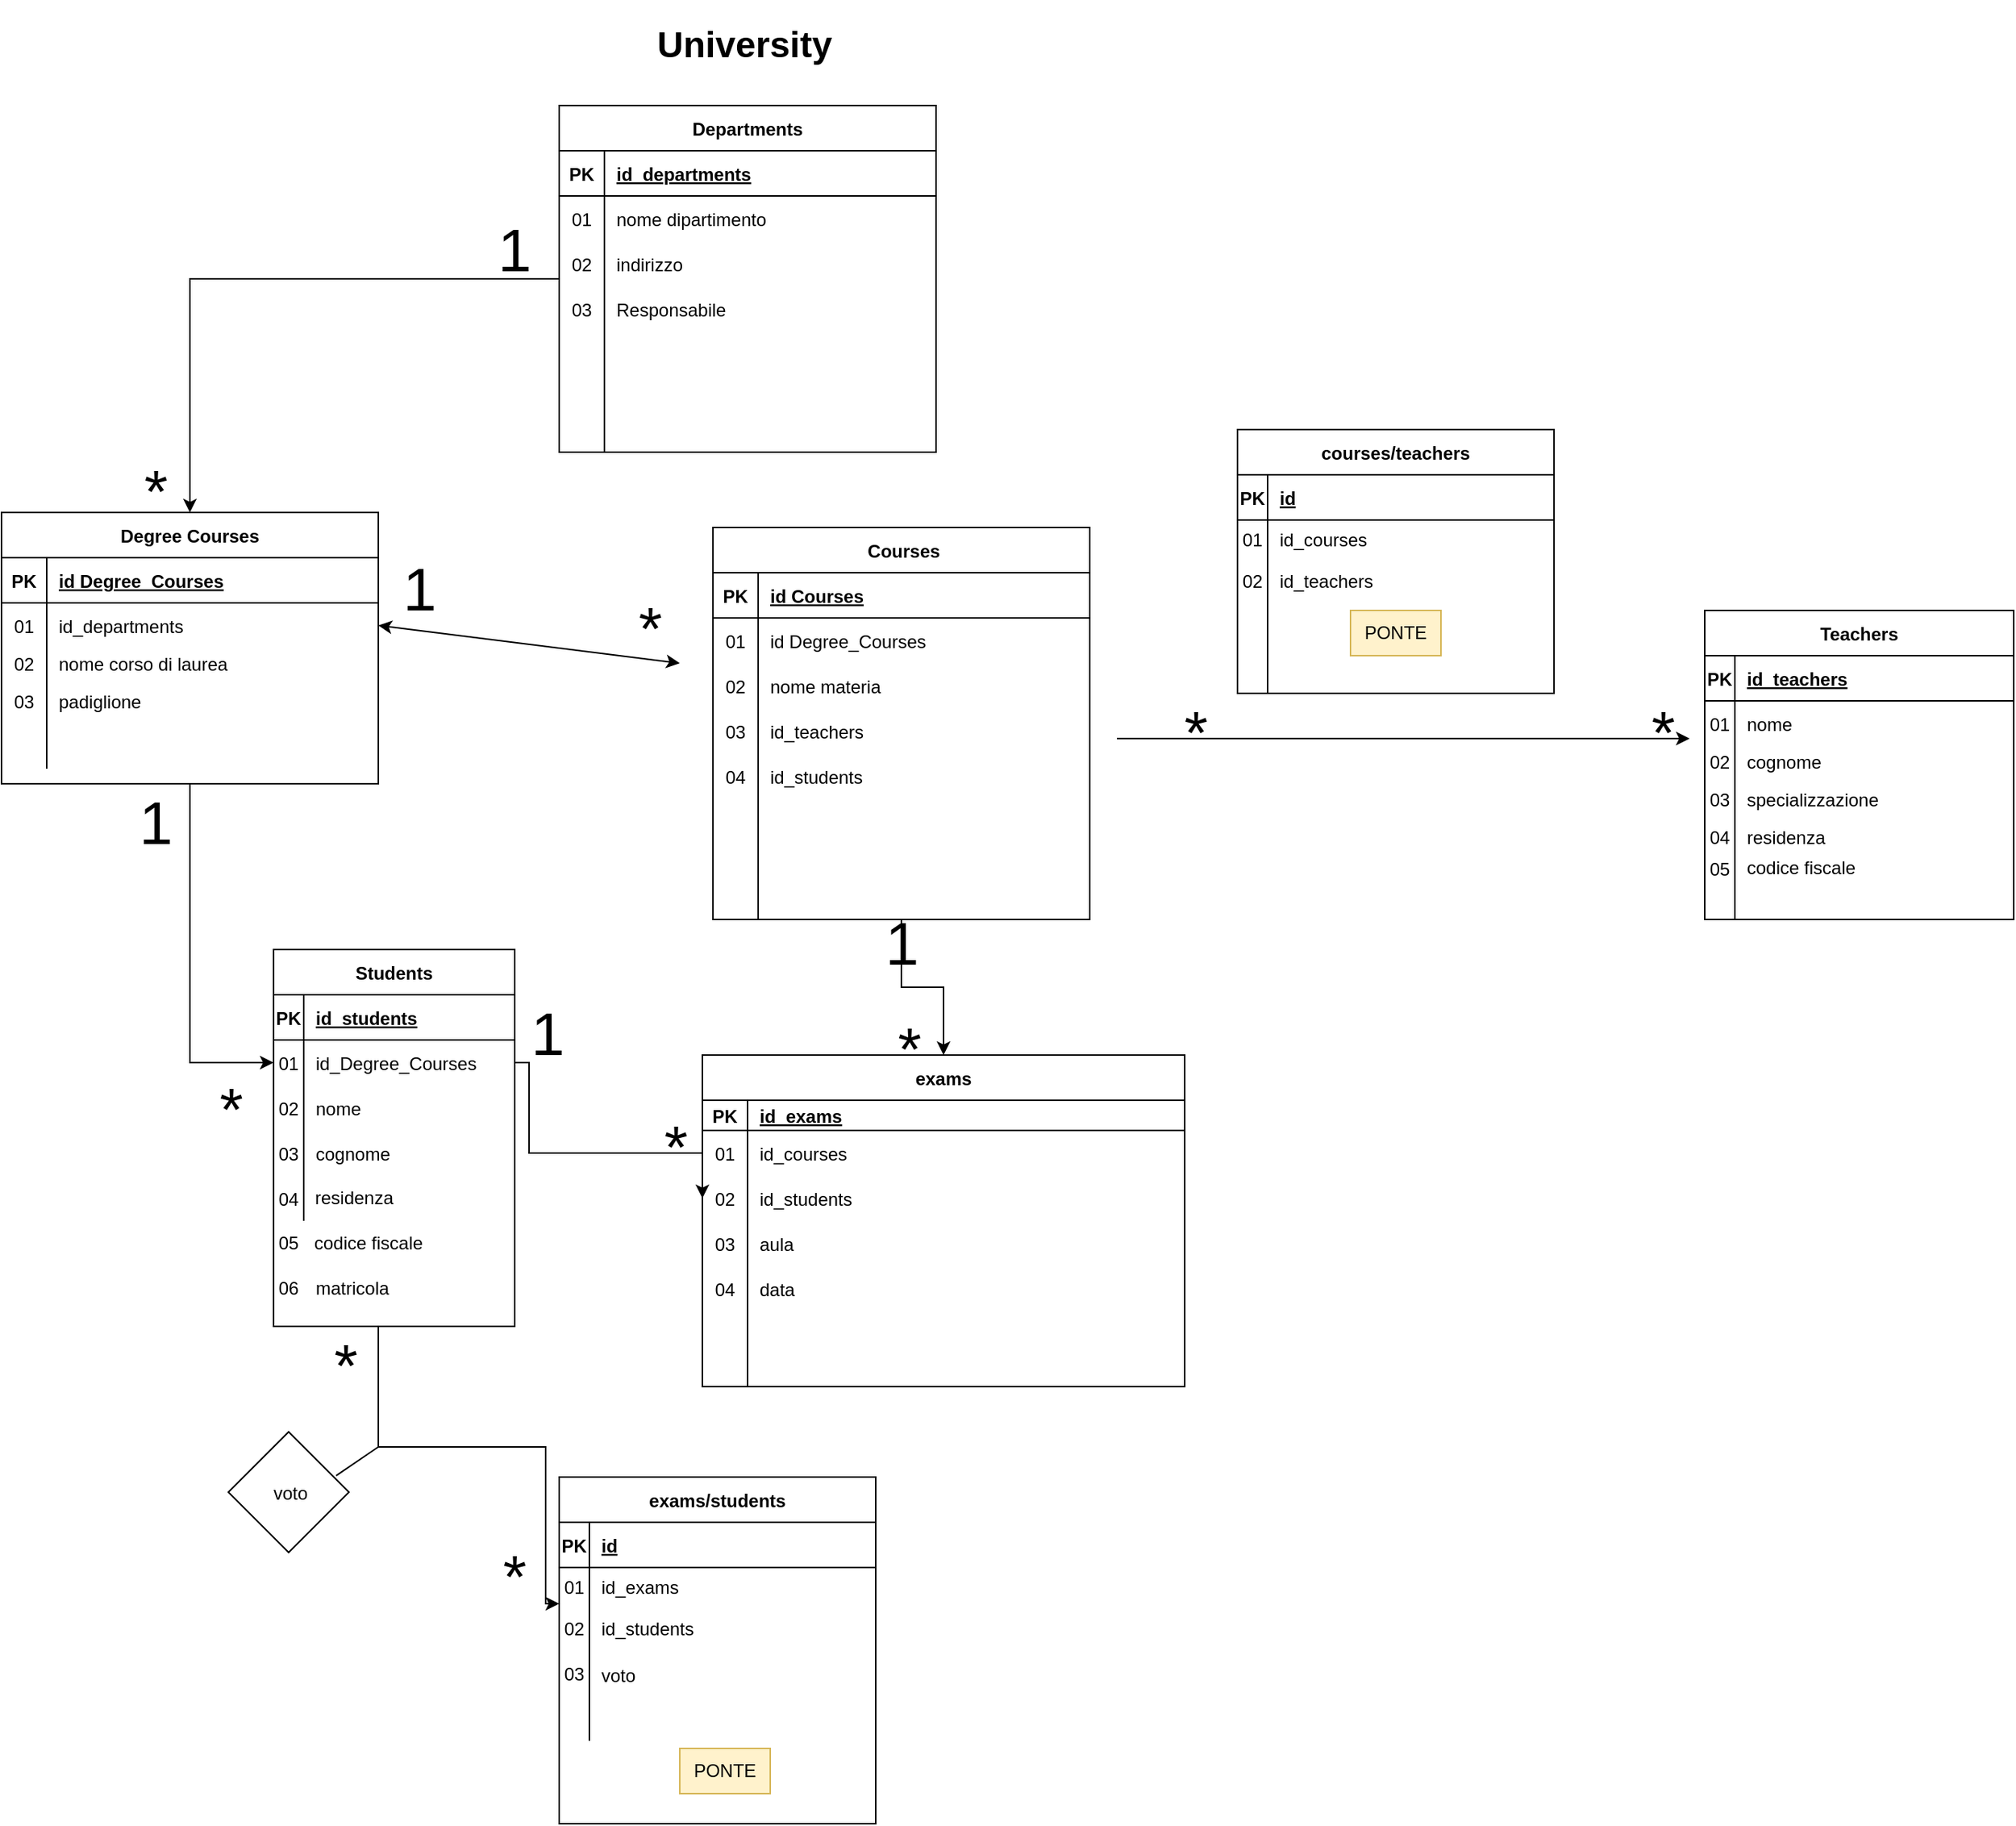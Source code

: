 <mxfile version="16.6.2" type="device"><diagram id="R2lEEEUBdFMjLlhIrx00" name="Page-1"><mxGraphModel dx="2370" dy="3470" grid="1" gridSize="10" guides="1" tooltips="1" connect="1" arrows="1" fold="1" page="1" pageScale="1" pageWidth="850" pageHeight="1100" math="0" shadow="0" extFonts="Permanent Marker^https://fonts.googleapis.com/css?family=Permanent+Marker"><root><mxCell id="0"/><mxCell id="1" parent="0"/><mxCell id="VsVxIVB4daG-QkFGDYF5-316" style="edgeStyle=orthogonalEdgeStyle;rounded=0;orthogonalLoop=1;jettySize=auto;html=1;entryX=0;entryY=0.5;entryDx=0;entryDy=0;" parent="1" source="C-vyLk0tnHw3VtMMgP7b-2" target="VsVxIVB4daG-QkFGDYF5-243" edge="1"><mxGeometry relative="1" as="geometry"/></mxCell><mxCell id="C-vyLk0tnHw3VtMMgP7b-2" value="Degree Courses" style="shape=table;startSize=30;container=1;collapsible=1;childLayout=tableLayout;fixedRows=1;rowLines=0;fontStyle=1;align=center;resizeLast=1;" parent="1" vertex="1"><mxGeometry x="170" y="-1030" width="250" height="180" as="geometry"/></mxCell><mxCell id="C-vyLk0tnHw3VtMMgP7b-3" value="" style="shape=partialRectangle;collapsible=0;dropTarget=0;pointerEvents=0;fillColor=none;points=[[0,0.5],[1,0.5]];portConstraint=eastwest;top=0;left=0;right=0;bottom=1;" parent="C-vyLk0tnHw3VtMMgP7b-2" vertex="1"><mxGeometry y="30" width="250" height="30" as="geometry"/></mxCell><mxCell id="C-vyLk0tnHw3VtMMgP7b-4" value="PK" style="shape=partialRectangle;overflow=hidden;connectable=0;fillColor=none;top=0;left=0;bottom=0;right=0;fontStyle=1;" parent="C-vyLk0tnHw3VtMMgP7b-3" vertex="1"><mxGeometry width="30" height="30" as="geometry"><mxRectangle width="30" height="30" as="alternateBounds"/></mxGeometry></mxCell><mxCell id="C-vyLk0tnHw3VtMMgP7b-5" value="id Degree_Courses" style="shape=partialRectangle;overflow=hidden;connectable=0;fillColor=none;top=0;left=0;bottom=0;right=0;align=left;spacingLeft=6;fontStyle=5;" parent="C-vyLk0tnHw3VtMMgP7b-3" vertex="1"><mxGeometry x="30" width="220" height="30" as="geometry"><mxRectangle width="220" height="30" as="alternateBounds"/></mxGeometry></mxCell><mxCell id="C-vyLk0tnHw3VtMMgP7b-6" value="" style="shape=partialRectangle;collapsible=0;dropTarget=0;pointerEvents=0;fillColor=none;points=[[0,0.5],[1,0.5]];portConstraint=eastwest;top=0;left=0;right=0;bottom=0;" parent="C-vyLk0tnHw3VtMMgP7b-2" vertex="1"><mxGeometry y="60" width="250" height="30" as="geometry"/></mxCell><mxCell id="C-vyLk0tnHw3VtMMgP7b-7" value="01" style="shape=partialRectangle;overflow=hidden;connectable=0;fillColor=none;top=0;left=0;bottom=0;right=0;" parent="C-vyLk0tnHw3VtMMgP7b-6" vertex="1"><mxGeometry width="30" height="30" as="geometry"><mxRectangle width="30" height="30" as="alternateBounds"/></mxGeometry></mxCell><mxCell id="C-vyLk0tnHw3VtMMgP7b-8" value="id_departments" style="shape=partialRectangle;overflow=hidden;connectable=0;fillColor=none;top=0;left=0;bottom=0;right=0;align=left;spacingLeft=6;" parent="C-vyLk0tnHw3VtMMgP7b-6" vertex="1"><mxGeometry x="30" width="220" height="30" as="geometry"><mxRectangle width="220" height="30" as="alternateBounds"/></mxGeometry></mxCell><mxCell id="VsVxIVB4daG-QkFGDYF5-16" value="" style="shape=partialRectangle;collapsible=0;dropTarget=0;pointerEvents=0;fillColor=none;points=[[0,0.5],[1,0.5]];portConstraint=eastwest;top=0;left=0;right=0;bottom=0;" parent="C-vyLk0tnHw3VtMMgP7b-2" vertex="1"><mxGeometry y="90" width="250" height="20" as="geometry"/></mxCell><mxCell id="VsVxIVB4daG-QkFGDYF5-17" value="02" style="shape=partialRectangle;overflow=hidden;connectable=0;fillColor=none;top=0;left=0;bottom=0;right=0;" parent="VsVxIVB4daG-QkFGDYF5-16" vertex="1"><mxGeometry width="30" height="20" as="geometry"><mxRectangle width="30" height="20" as="alternateBounds"/></mxGeometry></mxCell><mxCell id="VsVxIVB4daG-QkFGDYF5-18" value="nome corso di laurea" style="shape=partialRectangle;overflow=hidden;connectable=0;fillColor=none;top=0;left=0;bottom=0;right=0;align=left;spacingLeft=6;" parent="VsVxIVB4daG-QkFGDYF5-16" vertex="1"><mxGeometry x="30" width="220" height="20" as="geometry"><mxRectangle width="220" height="20" as="alternateBounds"/></mxGeometry></mxCell><mxCell id="VsVxIVB4daG-QkFGDYF5-45" value="" style="shape=partialRectangle;collapsible=0;dropTarget=0;pointerEvents=0;fillColor=none;points=[[0,0.5],[1,0.5]];portConstraint=eastwest;top=0;left=0;right=0;bottom=0;" parent="C-vyLk0tnHw3VtMMgP7b-2" vertex="1"><mxGeometry y="110" width="250" height="30" as="geometry"/></mxCell><mxCell id="VsVxIVB4daG-QkFGDYF5-46" value="03" style="shape=partialRectangle;overflow=hidden;connectable=0;fillColor=none;top=0;left=0;bottom=0;right=0;" parent="VsVxIVB4daG-QkFGDYF5-45" vertex="1"><mxGeometry width="30" height="30" as="geometry"><mxRectangle width="30" height="30" as="alternateBounds"/></mxGeometry></mxCell><mxCell id="VsVxIVB4daG-QkFGDYF5-47" value="padiglione" style="shape=partialRectangle;overflow=hidden;connectable=0;fillColor=none;top=0;left=0;bottom=0;right=0;align=left;spacingLeft=6;" parent="VsVxIVB4daG-QkFGDYF5-45" vertex="1"><mxGeometry x="30" width="220" height="30" as="geometry"><mxRectangle width="220" height="30" as="alternateBounds"/></mxGeometry></mxCell><mxCell id="C-vyLk0tnHw3VtMMgP7b-9" value="" style="shape=partialRectangle;collapsible=0;dropTarget=0;pointerEvents=0;fillColor=none;points=[[0,0.5],[1,0.5]];portConstraint=eastwest;top=0;left=0;right=0;bottom=0;" parent="C-vyLk0tnHw3VtMMgP7b-2" vertex="1"><mxGeometry y="140" width="250" height="30" as="geometry"/></mxCell><mxCell id="C-vyLk0tnHw3VtMMgP7b-10" value="" style="shape=partialRectangle;overflow=hidden;connectable=0;fillColor=none;top=0;left=0;bottom=0;right=0;" parent="C-vyLk0tnHw3VtMMgP7b-9" vertex="1"><mxGeometry width="30" height="30" as="geometry"><mxRectangle width="30" height="30" as="alternateBounds"/></mxGeometry></mxCell><mxCell id="C-vyLk0tnHw3VtMMgP7b-11" value="" style="shape=partialRectangle;overflow=hidden;connectable=0;fillColor=none;top=0;left=0;bottom=0;right=0;align=left;spacingLeft=6;" parent="C-vyLk0tnHw3VtMMgP7b-9" vertex="1"><mxGeometry x="30" width="220" height="30" as="geometry"><mxRectangle width="220" height="30" as="alternateBounds"/></mxGeometry></mxCell><mxCell id="VsVxIVB4daG-QkFGDYF5-304" style="edgeStyle=orthogonalEdgeStyle;rounded=0;orthogonalLoop=1;jettySize=auto;html=1;entryX=0.5;entryY=0;entryDx=0;entryDy=0;" parent="1" source="C-vyLk0tnHw3VtMMgP7b-23" target="C-vyLk0tnHw3VtMMgP7b-2" edge="1"><mxGeometry relative="1" as="geometry"/></mxCell><mxCell id="C-vyLk0tnHw3VtMMgP7b-23" value="Departments" style="shape=table;startSize=30;container=1;collapsible=1;childLayout=tableLayout;fixedRows=1;rowLines=0;fontStyle=1;align=center;resizeLast=1;" parent="1" vertex="1"><mxGeometry x="540" y="-1300" width="250" height="230" as="geometry"/></mxCell><mxCell id="C-vyLk0tnHw3VtMMgP7b-24" value="" style="shape=partialRectangle;collapsible=0;dropTarget=0;pointerEvents=0;fillColor=none;points=[[0,0.5],[1,0.5]];portConstraint=eastwest;top=0;left=0;right=0;bottom=1;" parent="C-vyLk0tnHw3VtMMgP7b-23" vertex="1"><mxGeometry y="30" width="250" height="30" as="geometry"/></mxCell><mxCell id="C-vyLk0tnHw3VtMMgP7b-25" value="PK" style="shape=partialRectangle;overflow=hidden;connectable=0;fillColor=none;top=0;left=0;bottom=0;right=0;fontStyle=1;" parent="C-vyLk0tnHw3VtMMgP7b-24" vertex="1"><mxGeometry width="30.0" height="30" as="geometry"><mxRectangle width="30.0" height="30" as="alternateBounds"/></mxGeometry></mxCell><mxCell id="C-vyLk0tnHw3VtMMgP7b-26" value="id_departments" style="shape=partialRectangle;overflow=hidden;connectable=0;fillColor=none;top=0;left=0;bottom=0;right=0;align=left;spacingLeft=6;fontStyle=5;" parent="C-vyLk0tnHw3VtMMgP7b-24" vertex="1"><mxGeometry x="30.0" width="220.0" height="30" as="geometry"><mxRectangle width="220.0" height="30" as="alternateBounds"/></mxGeometry></mxCell><mxCell id="VsVxIVB4daG-QkFGDYF5-294" value="" style="shape=partialRectangle;collapsible=0;dropTarget=0;pointerEvents=0;fillColor=none;points=[[0,0.5],[1,0.5]];portConstraint=eastwest;top=0;left=0;right=0;bottom=0;" parent="C-vyLk0tnHw3VtMMgP7b-23" vertex="1"><mxGeometry y="60" width="250" height="30" as="geometry"/></mxCell><mxCell id="VsVxIVB4daG-QkFGDYF5-295" value="01" style="shape=partialRectangle;overflow=hidden;connectable=0;fillColor=none;top=0;left=0;bottom=0;right=0;" parent="VsVxIVB4daG-QkFGDYF5-294" vertex="1"><mxGeometry width="30.0" height="30" as="geometry"><mxRectangle width="30.0" height="30" as="alternateBounds"/></mxGeometry></mxCell><mxCell id="VsVxIVB4daG-QkFGDYF5-296" value="nome dipartimento" style="shape=partialRectangle;overflow=hidden;connectable=0;fillColor=none;top=0;left=0;bottom=0;right=0;align=left;spacingLeft=6;" parent="VsVxIVB4daG-QkFGDYF5-294" vertex="1"><mxGeometry x="30.0" width="220.0" height="30" as="geometry"><mxRectangle width="220.0" height="30" as="alternateBounds"/></mxGeometry></mxCell><mxCell id="VsVxIVB4daG-QkFGDYF5-298" value="" style="shape=partialRectangle;collapsible=0;dropTarget=0;pointerEvents=0;fillColor=none;points=[[0,0.5],[1,0.5]];portConstraint=eastwest;top=0;left=0;right=0;bottom=0;" parent="C-vyLk0tnHw3VtMMgP7b-23" vertex="1"><mxGeometry y="90" width="250" height="30" as="geometry"/></mxCell><mxCell id="VsVxIVB4daG-QkFGDYF5-299" value="02" style="shape=partialRectangle;overflow=hidden;connectable=0;fillColor=none;top=0;left=0;bottom=0;right=0;" parent="VsVxIVB4daG-QkFGDYF5-298" vertex="1"><mxGeometry width="30.0" height="30" as="geometry"><mxRectangle width="30.0" height="30" as="alternateBounds"/></mxGeometry></mxCell><mxCell id="VsVxIVB4daG-QkFGDYF5-300" value="indirizzo " style="shape=partialRectangle;overflow=hidden;connectable=0;fillColor=none;top=0;left=0;bottom=0;right=0;align=left;spacingLeft=6;" parent="VsVxIVB4daG-QkFGDYF5-298" vertex="1"><mxGeometry x="30.0" width="220.0" height="30" as="geometry"><mxRectangle width="220.0" height="30" as="alternateBounds"/></mxGeometry></mxCell><mxCell id="VsVxIVB4daG-QkFGDYF5-301" value="" style="shape=partialRectangle;collapsible=0;dropTarget=0;pointerEvents=0;fillColor=none;points=[[0,0.5],[1,0.5]];portConstraint=eastwest;top=0;left=0;right=0;bottom=0;" parent="C-vyLk0tnHw3VtMMgP7b-23" vertex="1"><mxGeometry y="120" width="250" height="30" as="geometry"/></mxCell><mxCell id="VsVxIVB4daG-QkFGDYF5-302" value="03" style="shape=partialRectangle;overflow=hidden;connectable=0;fillColor=none;top=0;left=0;bottom=0;right=0;" parent="VsVxIVB4daG-QkFGDYF5-301" vertex="1"><mxGeometry width="30.0" height="30" as="geometry"><mxRectangle width="30.0" height="30" as="alternateBounds"/></mxGeometry></mxCell><mxCell id="VsVxIVB4daG-QkFGDYF5-303" value="Responsabile" style="shape=partialRectangle;overflow=hidden;connectable=0;fillColor=none;top=0;left=0;bottom=0;right=0;align=left;spacingLeft=6;" parent="VsVxIVB4daG-QkFGDYF5-301" vertex="1"><mxGeometry x="30.0" width="220.0" height="30" as="geometry"><mxRectangle width="220.0" height="30" as="alternateBounds"/></mxGeometry></mxCell><mxCell id="C-vyLk0tnHw3VtMMgP7b-27" value="" style="shape=partialRectangle;collapsible=0;dropTarget=0;pointerEvents=0;fillColor=none;points=[[0,0.5],[1,0.5]];portConstraint=eastwest;top=0;left=0;right=0;bottom=0;" parent="C-vyLk0tnHw3VtMMgP7b-23" vertex="1"><mxGeometry y="150" width="250" height="30" as="geometry"/></mxCell><mxCell id="C-vyLk0tnHw3VtMMgP7b-28" value="" style="shape=partialRectangle;overflow=hidden;connectable=0;fillColor=none;top=0;left=0;bottom=0;right=0;" parent="C-vyLk0tnHw3VtMMgP7b-27" vertex="1"><mxGeometry width="30.0" height="30" as="geometry"><mxRectangle width="30.0" height="30" as="alternateBounds"/></mxGeometry></mxCell><mxCell id="C-vyLk0tnHw3VtMMgP7b-29" value="" style="shape=partialRectangle;overflow=hidden;connectable=0;fillColor=none;top=0;left=0;bottom=0;right=0;align=left;spacingLeft=6;" parent="C-vyLk0tnHw3VtMMgP7b-27" vertex="1"><mxGeometry x="30.0" width="220.0" height="30" as="geometry"><mxRectangle width="220.0" height="30" as="alternateBounds"/></mxGeometry></mxCell><mxCell id="VsVxIVB4daG-QkFGDYF5-12" value="" style="shape=partialRectangle;collapsible=0;dropTarget=0;pointerEvents=0;fillColor=none;points=[[0,0.5],[1,0.5]];portConstraint=eastwest;top=0;left=0;right=0;bottom=0;" parent="C-vyLk0tnHw3VtMMgP7b-23" vertex="1"><mxGeometry y="180" width="250" height="30" as="geometry"/></mxCell><mxCell id="VsVxIVB4daG-QkFGDYF5-13" value="" style="shape=partialRectangle;overflow=hidden;connectable=0;fillColor=none;top=0;left=0;bottom=0;right=0;" parent="VsVxIVB4daG-QkFGDYF5-12" vertex="1"><mxGeometry width="30.0" height="30" as="geometry"><mxRectangle width="30.0" height="30" as="alternateBounds"/></mxGeometry></mxCell><mxCell id="VsVxIVB4daG-QkFGDYF5-14" value="" style="shape=partialRectangle;overflow=hidden;connectable=0;fillColor=none;top=0;left=0;bottom=0;right=0;align=left;spacingLeft=6;" parent="VsVxIVB4daG-QkFGDYF5-12" vertex="1"><mxGeometry x="30.0" width="220.0" height="30" as="geometry"><mxRectangle width="220.0" height="30" as="alternateBounds"/></mxGeometry></mxCell><mxCell id="VsVxIVB4daG-QkFGDYF5-9" value="" style="shape=partialRectangle;collapsible=0;dropTarget=0;pointerEvents=0;fillColor=none;points=[[0,0.5],[1,0.5]];portConstraint=eastwest;top=0;left=0;right=0;bottom=0;" parent="C-vyLk0tnHw3VtMMgP7b-23" vertex="1"><mxGeometry y="210" width="250" height="20" as="geometry"/></mxCell><mxCell id="VsVxIVB4daG-QkFGDYF5-10" value="" style="shape=partialRectangle;overflow=hidden;connectable=0;fillColor=none;top=0;left=0;bottom=0;right=0;" parent="VsVxIVB4daG-QkFGDYF5-9" vertex="1"><mxGeometry width="30.0" height="20" as="geometry"><mxRectangle width="30.0" height="20" as="alternateBounds"/></mxGeometry></mxCell><mxCell id="VsVxIVB4daG-QkFGDYF5-11" value="" style="shape=partialRectangle;overflow=hidden;connectable=0;fillColor=none;top=0;left=0;bottom=0;right=0;align=left;spacingLeft=6;" parent="VsVxIVB4daG-QkFGDYF5-9" vertex="1"><mxGeometry x="30.0" width="220.0" height="20" as="geometry"><mxRectangle width="220.0" height="20" as="alternateBounds"/></mxGeometry></mxCell><mxCell id="VsVxIVB4daG-QkFGDYF5-312" style="edgeStyle=orthogonalEdgeStyle;rounded=0;orthogonalLoop=1;jettySize=auto;html=1;entryX=0.5;entryY=0;entryDx=0;entryDy=0;" parent="1" source="VsVxIVB4daG-QkFGDYF5-64" target="VsVxIVB4daG-QkFGDYF5-129" edge="1"><mxGeometry relative="1" as="geometry"/></mxCell><mxCell id="VsVxIVB4daG-QkFGDYF5-64" value=" Courses" style="shape=table;startSize=30;container=1;collapsible=1;childLayout=tableLayout;fixedRows=1;rowLines=0;fontStyle=1;align=center;resizeLast=1;" parent="1" vertex="1"><mxGeometry x="642" y="-1020" width="250" height="260" as="geometry"/></mxCell><mxCell id="VsVxIVB4daG-QkFGDYF5-65" value="" style="shape=partialRectangle;collapsible=0;dropTarget=0;pointerEvents=0;fillColor=none;points=[[0,0.5],[1,0.5]];portConstraint=eastwest;top=0;left=0;right=0;bottom=1;" parent="VsVxIVB4daG-QkFGDYF5-64" vertex="1"><mxGeometry y="30" width="250" height="30" as="geometry"/></mxCell><mxCell id="VsVxIVB4daG-QkFGDYF5-66" value="PK" style="shape=partialRectangle;overflow=hidden;connectable=0;fillColor=none;top=0;left=0;bottom=0;right=0;fontStyle=1;" parent="VsVxIVB4daG-QkFGDYF5-65" vertex="1"><mxGeometry width="30" height="30" as="geometry"><mxRectangle width="30" height="30" as="alternateBounds"/></mxGeometry></mxCell><mxCell id="VsVxIVB4daG-QkFGDYF5-67" value="id Courses" style="shape=partialRectangle;overflow=hidden;connectable=0;fillColor=none;top=0;left=0;bottom=0;right=0;align=left;spacingLeft=6;fontStyle=5;" parent="VsVxIVB4daG-QkFGDYF5-65" vertex="1"><mxGeometry x="30" width="220" height="30" as="geometry"><mxRectangle width="220" height="30" as="alternateBounds"/></mxGeometry></mxCell><mxCell id="VsVxIVB4daG-QkFGDYF5-68" value="" style="shape=partialRectangle;collapsible=0;dropTarget=0;pointerEvents=0;fillColor=none;points=[[0,0.5],[1,0.5]];portConstraint=eastwest;top=0;left=0;right=0;bottom=0;" parent="VsVxIVB4daG-QkFGDYF5-64" vertex="1"><mxGeometry y="60" width="250" height="30" as="geometry"/></mxCell><mxCell id="VsVxIVB4daG-QkFGDYF5-69" value="01" style="shape=partialRectangle;overflow=hidden;connectable=0;fillColor=none;top=0;left=0;bottom=0;right=0;" parent="VsVxIVB4daG-QkFGDYF5-68" vertex="1"><mxGeometry width="30" height="30" as="geometry"><mxRectangle width="30" height="30" as="alternateBounds"/></mxGeometry></mxCell><mxCell id="VsVxIVB4daG-QkFGDYF5-70" value="id Degree_Courses" style="shape=partialRectangle;overflow=hidden;connectable=0;fillColor=none;top=0;left=0;bottom=0;right=0;align=left;spacingLeft=6;" parent="VsVxIVB4daG-QkFGDYF5-68" vertex="1"><mxGeometry x="30" width="220" height="30" as="geometry"><mxRectangle width="220" height="30" as="alternateBounds"/></mxGeometry></mxCell><mxCell id="VsVxIVB4daG-QkFGDYF5-308" value="" style="shape=partialRectangle;collapsible=0;dropTarget=0;pointerEvents=0;fillColor=none;points=[[0,0.5],[1,0.5]];portConstraint=eastwest;top=0;left=0;right=0;bottom=0;" parent="VsVxIVB4daG-QkFGDYF5-64" vertex="1"><mxGeometry y="90" width="250" height="30" as="geometry"/></mxCell><mxCell id="VsVxIVB4daG-QkFGDYF5-309" value="02" style="shape=partialRectangle;overflow=hidden;connectable=0;fillColor=none;top=0;left=0;bottom=0;right=0;" parent="VsVxIVB4daG-QkFGDYF5-308" vertex="1"><mxGeometry width="30" height="30" as="geometry"><mxRectangle width="30" height="30" as="alternateBounds"/></mxGeometry></mxCell><mxCell id="VsVxIVB4daG-QkFGDYF5-310" value="nome materia" style="shape=partialRectangle;overflow=hidden;connectable=0;fillColor=none;top=0;left=0;bottom=0;right=0;align=left;spacingLeft=6;" parent="VsVxIVB4daG-QkFGDYF5-308" vertex="1"><mxGeometry x="30" width="220" height="30" as="geometry"><mxRectangle width="220" height="30" as="alternateBounds"/></mxGeometry></mxCell><mxCell id="VsVxIVB4daG-QkFGDYF5-321" value="" style="shape=partialRectangle;collapsible=0;dropTarget=0;pointerEvents=0;fillColor=none;points=[[0,0.5],[1,0.5]];portConstraint=eastwest;top=0;left=0;right=0;bottom=0;" parent="VsVxIVB4daG-QkFGDYF5-64" vertex="1"><mxGeometry y="120" width="250" height="30" as="geometry"/></mxCell><mxCell id="VsVxIVB4daG-QkFGDYF5-322" value="03" style="shape=partialRectangle;overflow=hidden;connectable=0;fillColor=none;top=0;left=0;bottom=0;right=0;" parent="VsVxIVB4daG-QkFGDYF5-321" vertex="1"><mxGeometry width="30" height="30" as="geometry"><mxRectangle width="30" height="30" as="alternateBounds"/></mxGeometry></mxCell><mxCell id="VsVxIVB4daG-QkFGDYF5-323" value="id_teachers" style="shape=partialRectangle;overflow=hidden;connectable=0;fillColor=none;top=0;left=0;bottom=0;right=0;align=left;spacingLeft=6;" parent="VsVxIVB4daG-QkFGDYF5-321" vertex="1"><mxGeometry x="30" width="220" height="30" as="geometry"><mxRectangle width="220" height="30" as="alternateBounds"/></mxGeometry></mxCell><mxCell id="VsVxIVB4daG-QkFGDYF5-324" value="" style="shape=partialRectangle;collapsible=0;dropTarget=0;pointerEvents=0;fillColor=none;points=[[0,0.5],[1,0.5]];portConstraint=eastwest;top=0;left=0;right=0;bottom=0;" parent="VsVxIVB4daG-QkFGDYF5-64" vertex="1"><mxGeometry y="150" width="250" height="30" as="geometry"/></mxCell><mxCell id="VsVxIVB4daG-QkFGDYF5-325" value="04" style="shape=partialRectangle;overflow=hidden;connectable=0;fillColor=none;top=0;left=0;bottom=0;right=0;" parent="VsVxIVB4daG-QkFGDYF5-324" vertex="1"><mxGeometry width="30" height="30" as="geometry"><mxRectangle width="30" height="30" as="alternateBounds"/></mxGeometry></mxCell><mxCell id="VsVxIVB4daG-QkFGDYF5-326" value="id_students" style="shape=partialRectangle;overflow=hidden;connectable=0;fillColor=none;top=0;left=0;bottom=0;right=0;align=left;spacingLeft=6;" parent="VsVxIVB4daG-QkFGDYF5-324" vertex="1"><mxGeometry x="30" width="220" height="30" as="geometry"><mxRectangle width="220" height="30" as="alternateBounds"/></mxGeometry></mxCell><mxCell id="VsVxIVB4daG-QkFGDYF5-71" value="" style="shape=partialRectangle;collapsible=0;dropTarget=0;pointerEvents=0;fillColor=none;points=[[0,0.5],[1,0.5]];portConstraint=eastwest;top=0;left=0;right=0;bottom=0;" parent="VsVxIVB4daG-QkFGDYF5-64" vertex="1"><mxGeometry y="180" width="250" height="30" as="geometry"/></mxCell><mxCell id="VsVxIVB4daG-QkFGDYF5-72" value="" style="shape=partialRectangle;overflow=hidden;connectable=0;fillColor=none;top=0;left=0;bottom=0;right=0;" parent="VsVxIVB4daG-QkFGDYF5-71" vertex="1"><mxGeometry width="30" height="30" as="geometry"><mxRectangle width="30" height="30" as="alternateBounds"/></mxGeometry></mxCell><mxCell id="VsVxIVB4daG-QkFGDYF5-73" value="" style="shape=partialRectangle;overflow=hidden;connectable=0;fillColor=none;top=0;left=0;bottom=0;right=0;align=left;spacingLeft=6;" parent="VsVxIVB4daG-QkFGDYF5-71" vertex="1"><mxGeometry x="30" width="220" height="30" as="geometry"><mxRectangle width="220" height="30" as="alternateBounds"/></mxGeometry></mxCell><mxCell id="VsVxIVB4daG-QkFGDYF5-74" value="" style="shape=partialRectangle;collapsible=0;dropTarget=0;pointerEvents=0;fillColor=none;points=[[0,0.5],[1,0.5]];portConstraint=eastwest;top=0;left=0;right=0;bottom=0;" parent="VsVxIVB4daG-QkFGDYF5-64" vertex="1"><mxGeometry y="210" width="250" height="30" as="geometry"/></mxCell><mxCell id="VsVxIVB4daG-QkFGDYF5-75" value="" style="shape=partialRectangle;overflow=hidden;connectable=0;fillColor=none;top=0;left=0;bottom=0;right=0;" parent="VsVxIVB4daG-QkFGDYF5-74" vertex="1"><mxGeometry width="30" height="30" as="geometry"><mxRectangle width="30" height="30" as="alternateBounds"/></mxGeometry></mxCell><mxCell id="VsVxIVB4daG-QkFGDYF5-76" value="" style="shape=partialRectangle;overflow=hidden;connectable=0;fillColor=none;top=0;left=0;bottom=0;right=0;align=left;spacingLeft=6;" parent="VsVxIVB4daG-QkFGDYF5-74" vertex="1"><mxGeometry x="30" width="220" height="30" as="geometry"><mxRectangle width="220" height="30" as="alternateBounds"/></mxGeometry></mxCell><mxCell id="VsVxIVB4daG-QkFGDYF5-77" value="" style="shape=partialRectangle;collapsible=0;dropTarget=0;pointerEvents=0;fillColor=none;points=[[0,0.5],[1,0.5]];portConstraint=eastwest;top=0;left=0;right=0;bottom=0;" parent="VsVxIVB4daG-QkFGDYF5-64" vertex="1"><mxGeometry y="240" width="250" height="20" as="geometry"/></mxCell><mxCell id="VsVxIVB4daG-QkFGDYF5-78" value="" style="shape=partialRectangle;overflow=hidden;connectable=0;fillColor=none;top=0;left=0;bottom=0;right=0;" parent="VsVxIVB4daG-QkFGDYF5-77" vertex="1"><mxGeometry width="30" height="20" as="geometry"><mxRectangle width="30" height="20" as="alternateBounds"/></mxGeometry></mxCell><mxCell id="VsVxIVB4daG-QkFGDYF5-79" value="" style="shape=partialRectangle;overflow=hidden;connectable=0;fillColor=none;top=0;left=0;bottom=0;right=0;align=left;spacingLeft=6;" parent="VsVxIVB4daG-QkFGDYF5-77" vertex="1"><mxGeometry x="30" width="220" height="20" as="geometry"><mxRectangle width="220" height="20" as="alternateBounds"/></mxGeometry></mxCell><mxCell id="VsVxIVB4daG-QkFGDYF5-129" value="exams" style="shape=table;startSize=30;container=1;collapsible=1;childLayout=tableLayout;fixedRows=1;rowLines=0;fontStyle=1;align=center;resizeLast=1;" parent="1" vertex="1"><mxGeometry x="635" y="-670" width="320" height="220" as="geometry"/></mxCell><mxCell id="VsVxIVB4daG-QkFGDYF5-130" value="" style="shape=partialRectangle;collapsible=0;dropTarget=0;pointerEvents=0;fillColor=none;points=[[0,0.5],[1,0.5]];portConstraint=eastwest;top=0;left=0;right=0;bottom=1;" parent="VsVxIVB4daG-QkFGDYF5-129" vertex="1"><mxGeometry y="30" width="320" height="20" as="geometry"/></mxCell><mxCell id="VsVxIVB4daG-QkFGDYF5-131" value="PK" style="shape=partialRectangle;overflow=hidden;connectable=0;fillColor=none;top=0;left=0;bottom=0;right=0;fontStyle=1;" parent="VsVxIVB4daG-QkFGDYF5-130" vertex="1"><mxGeometry width="30" height="20" as="geometry"><mxRectangle width="30" height="20" as="alternateBounds"/></mxGeometry></mxCell><mxCell id="VsVxIVB4daG-QkFGDYF5-132" value="id_exams" style="shape=partialRectangle;overflow=hidden;connectable=0;fillColor=none;top=0;left=0;bottom=0;right=0;align=left;spacingLeft=6;fontStyle=5;" parent="VsVxIVB4daG-QkFGDYF5-130" vertex="1"><mxGeometry x="30" width="290" height="20" as="geometry"><mxRectangle width="290" height="20" as="alternateBounds"/></mxGeometry></mxCell><mxCell id="VsVxIVB4daG-QkFGDYF5-133" value="" style="shape=partialRectangle;collapsible=0;dropTarget=0;pointerEvents=0;fillColor=none;points=[[0,0.5],[1,0.5]];portConstraint=eastwest;top=0;left=0;right=0;bottom=0;" parent="VsVxIVB4daG-QkFGDYF5-129" vertex="1"><mxGeometry y="50" width="320" height="30" as="geometry"/></mxCell><mxCell id="VsVxIVB4daG-QkFGDYF5-134" value="01" style="shape=partialRectangle;overflow=hidden;connectable=0;fillColor=none;top=0;left=0;bottom=0;right=0;" parent="VsVxIVB4daG-QkFGDYF5-133" vertex="1"><mxGeometry width="30" height="30" as="geometry"><mxRectangle width="30" height="30" as="alternateBounds"/></mxGeometry></mxCell><mxCell id="VsVxIVB4daG-QkFGDYF5-135" value="id_courses" style="shape=partialRectangle;overflow=hidden;connectable=0;fillColor=none;top=0;left=0;bottom=0;right=0;align=left;spacingLeft=6;" parent="VsVxIVB4daG-QkFGDYF5-133" vertex="1"><mxGeometry x="30" width="290" height="30" as="geometry"><mxRectangle width="290" height="30" as="alternateBounds"/></mxGeometry></mxCell><mxCell id="VsVxIVB4daG-QkFGDYF5-136" value="" style="shape=partialRectangle;collapsible=0;dropTarget=0;pointerEvents=0;fillColor=none;points=[[0,0.5],[1,0.5]];portConstraint=eastwest;top=0;left=0;right=0;bottom=0;" parent="VsVxIVB4daG-QkFGDYF5-129" vertex="1"><mxGeometry y="80" width="320" height="30" as="geometry"/></mxCell><mxCell id="VsVxIVB4daG-QkFGDYF5-137" value="02" style="shape=partialRectangle;overflow=hidden;connectable=0;fillColor=none;top=0;left=0;bottom=0;right=0;" parent="VsVxIVB4daG-QkFGDYF5-136" vertex="1"><mxGeometry width="30" height="30" as="geometry"><mxRectangle width="30" height="30" as="alternateBounds"/></mxGeometry></mxCell><mxCell id="VsVxIVB4daG-QkFGDYF5-138" value="id_students" style="shape=partialRectangle;overflow=hidden;connectable=0;fillColor=none;top=0;left=0;bottom=0;right=0;align=left;spacingLeft=6;" parent="VsVxIVB4daG-QkFGDYF5-136" vertex="1"><mxGeometry x="30" width="290" height="30" as="geometry"><mxRectangle width="290" height="30" as="alternateBounds"/></mxGeometry></mxCell><mxCell id="VsVxIVB4daG-QkFGDYF5-358" value="" style="shape=partialRectangle;collapsible=0;dropTarget=0;pointerEvents=0;fillColor=none;points=[[0,0.5],[1,0.5]];portConstraint=eastwest;top=0;left=0;right=0;bottom=0;" parent="VsVxIVB4daG-QkFGDYF5-129" vertex="1"><mxGeometry y="110" width="320" height="30" as="geometry"/></mxCell><mxCell id="VsVxIVB4daG-QkFGDYF5-359" value="03" style="shape=partialRectangle;overflow=hidden;connectable=0;fillColor=none;top=0;left=0;bottom=0;right=0;" parent="VsVxIVB4daG-QkFGDYF5-358" vertex="1"><mxGeometry width="30" height="30" as="geometry"><mxRectangle width="30" height="30" as="alternateBounds"/></mxGeometry></mxCell><mxCell id="VsVxIVB4daG-QkFGDYF5-360" value="aula" style="shape=partialRectangle;overflow=hidden;connectable=0;fillColor=none;top=0;left=0;bottom=0;right=0;align=left;spacingLeft=6;" parent="VsVxIVB4daG-QkFGDYF5-358" vertex="1"><mxGeometry x="30" width="290" height="30" as="geometry"><mxRectangle width="290" height="30" as="alternateBounds"/></mxGeometry></mxCell><mxCell id="VsVxIVB4daG-QkFGDYF5-361" value="" style="shape=partialRectangle;collapsible=0;dropTarget=0;pointerEvents=0;fillColor=none;points=[[0,0.5],[1,0.5]];portConstraint=eastwest;top=0;left=0;right=0;bottom=0;" parent="VsVxIVB4daG-QkFGDYF5-129" vertex="1"><mxGeometry y="140" width="320" height="30" as="geometry"/></mxCell><mxCell id="VsVxIVB4daG-QkFGDYF5-362" value="04" style="shape=partialRectangle;overflow=hidden;connectable=0;fillColor=none;top=0;left=0;bottom=0;right=0;" parent="VsVxIVB4daG-QkFGDYF5-361" vertex="1"><mxGeometry width="30" height="30" as="geometry"><mxRectangle width="30" height="30" as="alternateBounds"/></mxGeometry></mxCell><mxCell id="VsVxIVB4daG-QkFGDYF5-363" value="data " style="shape=partialRectangle;overflow=hidden;connectable=0;fillColor=none;top=0;left=0;bottom=0;right=0;align=left;spacingLeft=6;" parent="VsVxIVB4daG-QkFGDYF5-361" vertex="1"><mxGeometry x="30" width="290" height="30" as="geometry"><mxRectangle width="290" height="30" as="alternateBounds"/></mxGeometry></mxCell><mxCell id="VsVxIVB4daG-QkFGDYF5-318" value="" style="shape=partialRectangle;collapsible=0;dropTarget=0;pointerEvents=0;fillColor=none;points=[[0,0.5],[1,0.5]];portConstraint=eastwest;top=0;left=0;right=0;bottom=0;" parent="VsVxIVB4daG-QkFGDYF5-129" vertex="1"><mxGeometry y="170" width="320" height="30" as="geometry"/></mxCell><mxCell id="VsVxIVB4daG-QkFGDYF5-319" value="" style="shape=partialRectangle;overflow=hidden;connectable=0;fillColor=none;top=0;left=0;bottom=0;right=0;" parent="VsVxIVB4daG-QkFGDYF5-318" vertex="1"><mxGeometry width="30" height="30" as="geometry"><mxRectangle width="30" height="30" as="alternateBounds"/></mxGeometry></mxCell><mxCell id="VsVxIVB4daG-QkFGDYF5-320" value="" style="shape=partialRectangle;overflow=hidden;connectable=0;fillColor=none;top=0;left=0;bottom=0;right=0;align=left;spacingLeft=6;" parent="VsVxIVB4daG-QkFGDYF5-318" vertex="1"><mxGeometry x="30" width="290" height="30" as="geometry"><mxRectangle width="290" height="30" as="alternateBounds"/></mxGeometry></mxCell><mxCell id="VsVxIVB4daG-QkFGDYF5-139" value="" style="shape=partialRectangle;collapsible=0;dropTarget=0;pointerEvents=0;fillColor=none;points=[[0,0.5],[1,0.5]];portConstraint=eastwest;top=0;left=0;right=0;bottom=0;" parent="VsVxIVB4daG-QkFGDYF5-129" vertex="1"><mxGeometry y="200" width="320" height="20" as="geometry"/></mxCell><mxCell id="VsVxIVB4daG-QkFGDYF5-140" value="" style="shape=partialRectangle;overflow=hidden;connectable=0;fillColor=none;top=0;left=0;bottom=0;right=0;" parent="VsVxIVB4daG-QkFGDYF5-139" vertex="1"><mxGeometry width="30" height="20" as="geometry"><mxRectangle width="30" height="20" as="alternateBounds"/></mxGeometry></mxCell><mxCell id="VsVxIVB4daG-QkFGDYF5-141" value="" style="shape=partialRectangle;overflow=hidden;connectable=0;fillColor=none;top=0;left=0;bottom=0;right=0;align=left;spacingLeft=6;" parent="VsVxIVB4daG-QkFGDYF5-139" vertex="1"><mxGeometry x="30" width="290" height="20" as="geometry"><mxRectangle width="290" height="20" as="alternateBounds"/></mxGeometry></mxCell><mxCell id="VsVxIVB4daG-QkFGDYF5-220" value="Teachers" style="shape=table;startSize=30;container=1;collapsible=1;childLayout=tableLayout;fixedRows=1;rowLines=0;fontStyle=1;align=center;resizeLast=1;" parent="1" vertex="1"><mxGeometry x="1300" y="-965" width="205" height="205" as="geometry"/></mxCell><mxCell id="VsVxIVB4daG-QkFGDYF5-221" value="" style="shape=partialRectangle;collapsible=0;dropTarget=0;pointerEvents=0;fillColor=none;points=[[0,0.5],[1,0.5]];portConstraint=eastwest;top=0;left=0;right=0;bottom=1;" parent="VsVxIVB4daG-QkFGDYF5-220" vertex="1"><mxGeometry y="30" width="205" height="30" as="geometry"/></mxCell><mxCell id="VsVxIVB4daG-QkFGDYF5-222" value="PK" style="shape=partialRectangle;overflow=hidden;connectable=0;fillColor=none;top=0;left=0;bottom=0;right=0;fontStyle=1;" parent="VsVxIVB4daG-QkFGDYF5-221" vertex="1"><mxGeometry width="20" height="30" as="geometry"><mxRectangle width="20" height="30" as="alternateBounds"/></mxGeometry></mxCell><mxCell id="VsVxIVB4daG-QkFGDYF5-223" value="id_teachers" style="shape=partialRectangle;overflow=hidden;connectable=0;fillColor=none;top=0;left=0;bottom=0;right=0;align=left;spacingLeft=6;fontStyle=5;" parent="VsVxIVB4daG-QkFGDYF5-221" vertex="1"><mxGeometry x="20" width="185" height="30" as="geometry"><mxRectangle width="185" height="30" as="alternateBounds"/></mxGeometry></mxCell><mxCell id="VsVxIVB4daG-QkFGDYF5-224" value="" style="shape=partialRectangle;collapsible=0;dropTarget=0;pointerEvents=0;fillColor=none;points=[[0,0.5],[1,0.5]];portConstraint=eastwest;top=0;left=0;right=0;bottom=0;" parent="VsVxIVB4daG-QkFGDYF5-220" vertex="1"><mxGeometry y="60" width="205" height="30" as="geometry"/></mxCell><mxCell id="VsVxIVB4daG-QkFGDYF5-225" value="01" style="shape=partialRectangle;overflow=hidden;connectable=0;fillColor=none;top=0;left=0;bottom=0;right=0;" parent="VsVxIVB4daG-QkFGDYF5-224" vertex="1"><mxGeometry width="20" height="30" as="geometry"><mxRectangle width="20" height="30" as="alternateBounds"/></mxGeometry></mxCell><mxCell id="VsVxIVB4daG-QkFGDYF5-226" value="" style="shape=partialRectangle;overflow=hidden;connectable=0;fillColor=none;top=0;left=0;bottom=0;right=0;align=left;spacingLeft=6;" parent="VsVxIVB4daG-QkFGDYF5-224" vertex="1"><mxGeometry x="20" width="185" height="30" as="geometry"><mxRectangle width="185" height="30" as="alternateBounds"/></mxGeometry></mxCell><mxCell id="VsVxIVB4daG-QkFGDYF5-227" value="" style="shape=partialRectangle;collapsible=0;dropTarget=0;pointerEvents=0;fillColor=none;points=[[0,0.5],[1,0.5]];portConstraint=eastwest;top=0;left=0;right=0;bottom=0;" parent="VsVxIVB4daG-QkFGDYF5-220" vertex="1"><mxGeometry y="90" width="205" height="20" as="geometry"/></mxCell><mxCell id="VsVxIVB4daG-QkFGDYF5-228" value="02" style="shape=partialRectangle;overflow=hidden;connectable=0;fillColor=none;top=0;left=0;bottom=0;right=0;" parent="VsVxIVB4daG-QkFGDYF5-227" vertex="1"><mxGeometry width="20" height="20" as="geometry"><mxRectangle width="20" height="20" as="alternateBounds"/></mxGeometry></mxCell><mxCell id="VsVxIVB4daG-QkFGDYF5-229" value="cognome" style="shape=partialRectangle;overflow=hidden;connectable=0;fillColor=none;top=0;left=0;bottom=0;right=0;align=left;spacingLeft=6;" parent="VsVxIVB4daG-QkFGDYF5-227" vertex="1"><mxGeometry x="20" width="185" height="20" as="geometry"><mxRectangle width="185" height="20" as="alternateBounds"/></mxGeometry></mxCell><mxCell id="VsVxIVB4daG-QkFGDYF5-230" value="" style="shape=partialRectangle;collapsible=0;dropTarget=0;pointerEvents=0;fillColor=none;points=[[0,0.5],[1,0.5]];portConstraint=eastwest;top=0;left=0;right=0;bottom=0;" parent="VsVxIVB4daG-QkFGDYF5-220" vertex="1"><mxGeometry y="110" width="205" height="30" as="geometry"/></mxCell><mxCell id="VsVxIVB4daG-QkFGDYF5-231" value="03" style="shape=partialRectangle;overflow=hidden;connectable=0;fillColor=none;top=0;left=0;bottom=0;right=0;" parent="VsVxIVB4daG-QkFGDYF5-230" vertex="1"><mxGeometry width="20" height="30" as="geometry"><mxRectangle width="20" height="30" as="alternateBounds"/></mxGeometry></mxCell><mxCell id="VsVxIVB4daG-QkFGDYF5-232" value="specializzazione" style="shape=partialRectangle;overflow=hidden;connectable=0;fillColor=none;top=0;left=0;bottom=0;right=0;align=left;spacingLeft=6;" parent="VsVxIVB4daG-QkFGDYF5-230" vertex="1"><mxGeometry x="20" width="185" height="30" as="geometry"><mxRectangle width="185" height="30" as="alternateBounds"/></mxGeometry></mxCell><mxCell id="VsVxIVB4daG-QkFGDYF5-351" value="" style="shape=partialRectangle;collapsible=0;dropTarget=0;pointerEvents=0;fillColor=none;points=[[0,0.5],[1,0.5]];portConstraint=eastwest;top=0;left=0;right=0;bottom=0;" parent="VsVxIVB4daG-QkFGDYF5-220" vertex="1"><mxGeometry y="140" width="205" height="65" as="geometry"/></mxCell><mxCell id="VsVxIVB4daG-QkFGDYF5-352" value="" style="shape=partialRectangle;overflow=hidden;connectable=0;fillColor=none;top=0;left=0;bottom=0;right=0;" parent="VsVxIVB4daG-QkFGDYF5-351" vertex="1"><mxGeometry width="20" height="65" as="geometry"><mxRectangle width="20" height="65" as="alternateBounds"/></mxGeometry></mxCell><mxCell id="VsVxIVB4daG-QkFGDYF5-353" value="" style="shape=partialRectangle;overflow=hidden;connectable=0;fillColor=none;top=0;left=0;bottom=0;right=0;align=left;spacingLeft=6;" parent="VsVxIVB4daG-QkFGDYF5-351" vertex="1"><mxGeometry x="20" width="185" height="65" as="geometry"><mxRectangle width="185" height="65" as="alternateBounds"/></mxGeometry></mxCell><mxCell id="VsVxIVB4daG-QkFGDYF5-239" value="Students" style="shape=table;startSize=30;container=1;collapsible=1;childLayout=tableLayout;fixedRows=1;rowLines=0;fontStyle=1;align=center;resizeLast=1;" parent="1" vertex="1"><mxGeometry x="350.5" y="-740" width="160" height="250" as="geometry"/></mxCell><mxCell id="VsVxIVB4daG-QkFGDYF5-240" value="" style="shape=partialRectangle;collapsible=0;dropTarget=0;pointerEvents=0;fillColor=none;points=[[0,0.5],[1,0.5]];portConstraint=eastwest;top=0;left=0;right=0;bottom=1;" parent="VsVxIVB4daG-QkFGDYF5-239" vertex="1"><mxGeometry y="30" width="160" height="30" as="geometry"/></mxCell><mxCell id="VsVxIVB4daG-QkFGDYF5-241" value="PK" style="shape=partialRectangle;overflow=hidden;connectable=0;fillColor=none;top=0;left=0;bottom=0;right=0;fontStyle=1;" parent="VsVxIVB4daG-QkFGDYF5-240" vertex="1"><mxGeometry width="20" height="30" as="geometry"><mxRectangle width="20" height="30" as="alternateBounds"/></mxGeometry></mxCell><mxCell id="VsVxIVB4daG-QkFGDYF5-242" value="id_students" style="shape=partialRectangle;overflow=hidden;connectable=0;fillColor=none;top=0;left=0;bottom=0;right=0;align=left;spacingLeft=6;fontStyle=5;" parent="VsVxIVB4daG-QkFGDYF5-240" vertex="1"><mxGeometry x="20" width="140" height="30" as="geometry"><mxRectangle width="140" height="30" as="alternateBounds"/></mxGeometry></mxCell><mxCell id="VsVxIVB4daG-QkFGDYF5-243" value="" style="shape=partialRectangle;collapsible=0;dropTarget=0;pointerEvents=0;fillColor=none;points=[[0,0.5],[1,0.5]];portConstraint=eastwest;top=0;left=0;right=0;bottom=0;" parent="VsVxIVB4daG-QkFGDYF5-239" vertex="1"><mxGeometry y="60" width="160" height="30" as="geometry"/></mxCell><mxCell id="VsVxIVB4daG-QkFGDYF5-244" value="01" style="shape=partialRectangle;overflow=hidden;connectable=0;fillColor=none;top=0;left=0;bottom=0;right=0;" parent="VsVxIVB4daG-QkFGDYF5-243" vertex="1"><mxGeometry width="20" height="30" as="geometry"><mxRectangle width="20" height="30" as="alternateBounds"/></mxGeometry></mxCell><mxCell id="VsVxIVB4daG-QkFGDYF5-245" value="id_Degree_Courses" style="shape=partialRectangle;overflow=hidden;connectable=0;fillColor=none;top=0;left=0;bottom=0;right=0;align=left;spacingLeft=6;" parent="VsVxIVB4daG-QkFGDYF5-243" vertex="1"><mxGeometry x="20" width="140" height="30" as="geometry"><mxRectangle width="140" height="30" as="alternateBounds"/></mxGeometry></mxCell><mxCell id="VsVxIVB4daG-QkFGDYF5-246" value="" style="shape=partialRectangle;collapsible=0;dropTarget=0;pointerEvents=0;fillColor=none;points=[[0,0.5],[1,0.5]];portConstraint=eastwest;top=0;left=0;right=0;bottom=0;" parent="VsVxIVB4daG-QkFGDYF5-239" vertex="1"><mxGeometry y="90" width="160" height="30" as="geometry"/></mxCell><mxCell id="VsVxIVB4daG-QkFGDYF5-247" value="02" style="shape=partialRectangle;overflow=hidden;connectable=0;fillColor=none;top=0;left=0;bottom=0;right=0;" parent="VsVxIVB4daG-QkFGDYF5-246" vertex="1"><mxGeometry width="20" height="30" as="geometry"><mxRectangle width="20" height="30" as="alternateBounds"/></mxGeometry></mxCell><mxCell id="VsVxIVB4daG-QkFGDYF5-248" value="nome" style="shape=partialRectangle;overflow=hidden;connectable=0;fillColor=none;top=0;left=0;bottom=0;right=0;align=left;spacingLeft=6;" parent="VsVxIVB4daG-QkFGDYF5-246" vertex="1"><mxGeometry x="20" width="140" height="30" as="geometry"><mxRectangle width="140" height="30" as="alternateBounds"/></mxGeometry></mxCell><mxCell id="VsVxIVB4daG-QkFGDYF5-354" value="" style="shape=partialRectangle;collapsible=0;dropTarget=0;pointerEvents=0;fillColor=none;points=[[0,0.5],[1,0.5]];portConstraint=eastwest;top=0;left=0;right=0;bottom=0;" parent="VsVxIVB4daG-QkFGDYF5-239" vertex="1"><mxGeometry y="120" width="160" height="30" as="geometry"/></mxCell><mxCell id="VsVxIVB4daG-QkFGDYF5-355" value="03" style="shape=partialRectangle;overflow=hidden;connectable=0;fillColor=none;top=0;left=0;bottom=0;right=0;" parent="VsVxIVB4daG-QkFGDYF5-354" vertex="1"><mxGeometry width="20" height="30" as="geometry"><mxRectangle width="20" height="30" as="alternateBounds"/></mxGeometry></mxCell><mxCell id="VsVxIVB4daG-QkFGDYF5-356" value="cognome" style="shape=partialRectangle;overflow=hidden;connectable=0;fillColor=none;top=0;left=0;bottom=0;right=0;align=left;spacingLeft=6;" parent="VsVxIVB4daG-QkFGDYF5-354" vertex="1"><mxGeometry x="20" width="140" height="30" as="geometry"><mxRectangle width="140" height="30" as="alternateBounds"/></mxGeometry></mxCell><mxCell id="VsVxIVB4daG-QkFGDYF5-249" value="" style="shape=partialRectangle;collapsible=0;dropTarget=0;pointerEvents=0;fillColor=none;points=[[0,0.5],[1,0.5]];portConstraint=eastwest;top=0;left=0;right=0;bottom=0;" parent="VsVxIVB4daG-QkFGDYF5-239" vertex="1"><mxGeometry y="150" width="160" height="30" as="geometry"/></mxCell><mxCell id="VsVxIVB4daG-QkFGDYF5-250" value="04" style="shape=partialRectangle;overflow=hidden;connectable=0;fillColor=none;top=0;left=0;bottom=0;right=0;" parent="VsVxIVB4daG-QkFGDYF5-249" vertex="1"><mxGeometry width="20" height="30" as="geometry"><mxRectangle width="20" height="30" as="alternateBounds"/></mxGeometry></mxCell><mxCell id="VsVxIVB4daG-QkFGDYF5-251" value="" style="shape=partialRectangle;overflow=hidden;connectable=0;fillColor=none;top=0;left=0;bottom=0;right=0;align=left;spacingLeft=6;" parent="VsVxIVB4daG-QkFGDYF5-249" vertex="1"><mxGeometry x="20" width="140" height="30" as="geometry"><mxRectangle width="140" height="30" as="alternateBounds"/></mxGeometry></mxCell><mxCell id="VsVxIVB4daG-QkFGDYF5-297" value="&lt;h1&gt;University&lt;/h1&gt;" style="text;html=1;strokeColor=none;fillColor=none;spacing=5;spacingTop=-20;whiteSpace=wrap;overflow=hidden;rounded=0;" parent="1" vertex="1"><mxGeometry x="600" y="-1360" width="130" height="40" as="geometry"/></mxCell><mxCell id="VsVxIVB4daG-QkFGDYF5-307" value="&lt;font style=&quot;font-size: 40px&quot;&gt;1&lt;/font&gt;" style="text;html=1;strokeColor=none;fillColor=none;align=center;verticalAlign=middle;whiteSpace=wrap;rounded=0;" parent="1" vertex="1"><mxGeometry x="425" y="-995" width="45" height="30" as="geometry"/></mxCell><mxCell id="VsVxIVB4daG-QkFGDYF5-328" style="edgeStyle=orthogonalEdgeStyle;rounded=0;orthogonalLoop=1;jettySize=auto;html=1;entryX=0;entryY=0.5;entryDx=0;entryDy=0;" parent="1" source="VsVxIVB4daG-QkFGDYF5-243" target="VsVxIVB4daG-QkFGDYF5-136" edge="1"><mxGeometry relative="1" as="geometry"><Array as="points"><mxPoint x="520" y="-665"/><mxPoint x="520" y="-605"/></Array></mxGeometry></mxCell><mxCell id="VsVxIVB4daG-QkFGDYF5-346" style="edgeStyle=orthogonalEdgeStyle;rounded=0;orthogonalLoop=1;jettySize=auto;html=1;entryX=0;entryY=-0.033;entryDx=0;entryDy=0;entryPerimeter=0;" parent="1" target="FAe4rAIx5NrX6g7lFq8s-51" edge="1"><mxGeometry relative="1" as="geometry"><Array as="points"><mxPoint x="420" y="-410"/><mxPoint x="531" y="-410"/><mxPoint x="531" y="-306"/></Array><mxPoint x="420" y="-490" as="sourcePoint"/></mxGeometry></mxCell><mxCell id="FAe4rAIx5NrX6g7lFq8s-1" value="courses/teachers" style="shape=table;startSize=30;container=1;collapsible=1;childLayout=tableLayout;fixedRows=1;rowLines=0;fontStyle=1;align=center;resizeLast=1;" vertex="1" parent="1"><mxGeometry x="990" y="-1085" width="210" height="175" as="geometry"/></mxCell><mxCell id="FAe4rAIx5NrX6g7lFq8s-2" value="" style="shape=partialRectangle;collapsible=0;dropTarget=0;pointerEvents=0;fillColor=none;points=[[0,0.5],[1,0.5]];portConstraint=eastwest;top=0;left=0;right=0;bottom=1;" vertex="1" parent="FAe4rAIx5NrX6g7lFq8s-1"><mxGeometry y="30" width="210" height="30" as="geometry"/></mxCell><mxCell id="FAe4rAIx5NrX6g7lFq8s-3" value="PK" style="shape=partialRectangle;overflow=hidden;connectable=0;fillColor=none;top=0;left=0;bottom=0;right=0;fontStyle=1;" vertex="1" parent="FAe4rAIx5NrX6g7lFq8s-2"><mxGeometry width="20" height="30" as="geometry"><mxRectangle width="20" height="30" as="alternateBounds"/></mxGeometry></mxCell><mxCell id="FAe4rAIx5NrX6g7lFq8s-4" value="id" style="shape=partialRectangle;overflow=hidden;connectable=0;fillColor=none;top=0;left=0;bottom=0;right=0;align=left;spacingLeft=6;fontStyle=5;" vertex="1" parent="FAe4rAIx5NrX6g7lFq8s-2"><mxGeometry x="20" width="190" height="30" as="geometry"><mxRectangle width="190" height="30" as="alternateBounds"/></mxGeometry></mxCell><mxCell id="FAe4rAIx5NrX6g7lFq8s-5" value="" style="shape=partialRectangle;collapsible=0;dropTarget=0;pointerEvents=0;fillColor=none;points=[[0,0.5],[1,0.5]];portConstraint=eastwest;top=0;left=0;right=0;bottom=0;" vertex="1" parent="FAe4rAIx5NrX6g7lFq8s-1"><mxGeometry y="60" width="210" height="25" as="geometry"/></mxCell><mxCell id="FAe4rAIx5NrX6g7lFq8s-6" value="01" style="shape=partialRectangle;overflow=hidden;connectable=0;fillColor=none;top=0;left=0;bottom=0;right=0;" vertex="1" parent="FAe4rAIx5NrX6g7lFq8s-5"><mxGeometry width="20" height="25" as="geometry"><mxRectangle width="20" height="25" as="alternateBounds"/></mxGeometry></mxCell><mxCell id="FAe4rAIx5NrX6g7lFq8s-7" value="id_courses" style="shape=partialRectangle;overflow=hidden;connectable=0;fillColor=none;top=0;left=0;bottom=0;right=0;align=left;spacingLeft=6;" vertex="1" parent="FAe4rAIx5NrX6g7lFq8s-5"><mxGeometry x="20" width="190" height="25" as="geometry"><mxRectangle width="190" height="25" as="alternateBounds"/></mxGeometry></mxCell><mxCell id="FAe4rAIx5NrX6g7lFq8s-8" value="" style="shape=partialRectangle;collapsible=0;dropTarget=0;pointerEvents=0;fillColor=none;points=[[0,0.5],[1,0.5]];portConstraint=eastwest;top=0;left=0;right=0;bottom=0;" vertex="1" parent="FAe4rAIx5NrX6g7lFq8s-1"><mxGeometry y="85" width="210" height="30" as="geometry"/></mxCell><mxCell id="FAe4rAIx5NrX6g7lFq8s-9" value="02" style="shape=partialRectangle;overflow=hidden;connectable=0;fillColor=none;top=0;left=0;bottom=0;right=0;" vertex="1" parent="FAe4rAIx5NrX6g7lFq8s-8"><mxGeometry width="20" height="30" as="geometry"><mxRectangle width="20" height="30" as="alternateBounds"/></mxGeometry></mxCell><mxCell id="FAe4rAIx5NrX6g7lFq8s-10" value="id_teachers" style="shape=partialRectangle;overflow=hidden;connectable=0;fillColor=none;top=0;left=0;bottom=0;right=0;align=left;spacingLeft=6;" vertex="1" parent="FAe4rAIx5NrX6g7lFq8s-8"><mxGeometry x="20" width="190" height="30" as="geometry"><mxRectangle width="190" height="30" as="alternateBounds"/></mxGeometry></mxCell><mxCell id="FAe4rAIx5NrX6g7lFq8s-11" value="" style="shape=partialRectangle;collapsible=0;dropTarget=0;pointerEvents=0;fillColor=none;points=[[0,0.5],[1,0.5]];portConstraint=eastwest;top=0;left=0;right=0;bottom=0;" vertex="1" parent="FAe4rAIx5NrX6g7lFq8s-1"><mxGeometry y="115" width="210" height="30" as="geometry"/></mxCell><mxCell id="FAe4rAIx5NrX6g7lFq8s-12" value="" style="shape=partialRectangle;overflow=hidden;connectable=0;fillColor=none;top=0;left=0;bottom=0;right=0;" vertex="1" parent="FAe4rAIx5NrX6g7lFq8s-11"><mxGeometry width="20" height="30" as="geometry"><mxRectangle width="20" height="30" as="alternateBounds"/></mxGeometry></mxCell><mxCell id="FAe4rAIx5NrX6g7lFq8s-13" value="" style="shape=partialRectangle;overflow=hidden;connectable=0;fillColor=none;top=0;left=0;bottom=0;right=0;align=left;spacingLeft=6;" vertex="1" parent="FAe4rAIx5NrX6g7lFq8s-11"><mxGeometry x="20" width="190" height="30" as="geometry"><mxRectangle width="190" height="30" as="alternateBounds"/></mxGeometry></mxCell><mxCell id="FAe4rAIx5NrX6g7lFq8s-14" value="" style="shape=partialRectangle;collapsible=0;dropTarget=0;pointerEvents=0;fillColor=none;points=[[0,0.5],[1,0.5]];portConstraint=eastwest;top=0;left=0;right=0;bottom=0;" vertex="1" parent="FAe4rAIx5NrX6g7lFq8s-1"><mxGeometry y="145" width="210" height="30" as="geometry"/></mxCell><mxCell id="FAe4rAIx5NrX6g7lFq8s-15" value="" style="shape=partialRectangle;overflow=hidden;connectable=0;fillColor=none;top=0;left=0;bottom=0;right=0;" vertex="1" parent="FAe4rAIx5NrX6g7lFq8s-14"><mxGeometry width="20" height="30" as="geometry"><mxRectangle width="20" height="30" as="alternateBounds"/></mxGeometry></mxCell><mxCell id="FAe4rAIx5NrX6g7lFq8s-16" value="" style="shape=partialRectangle;overflow=hidden;connectable=0;fillColor=none;top=0;left=0;bottom=0;right=0;align=left;spacingLeft=6;" vertex="1" parent="FAe4rAIx5NrX6g7lFq8s-14"><mxGeometry x="20" width="190" height="30" as="geometry"><mxRectangle width="190" height="30" as="alternateBounds"/></mxGeometry></mxCell><mxCell id="FAe4rAIx5NrX6g7lFq8s-17" value="" style="endArrow=classic;html=1;rounded=0;" edge="1" parent="1"><mxGeometry width="50" height="50" relative="1" as="geometry"><mxPoint x="910" y="-880" as="sourcePoint"/><mxPoint x="1290" y="-880" as="targetPoint"/></mxGeometry></mxCell><mxCell id="FAe4rAIx5NrX6g7lFq8s-21" value="PONTE" style="text;html=1;strokeColor=#d6b656;fillColor=#fff2cc;align=center;verticalAlign=middle;whiteSpace=wrap;rounded=0;" vertex="1" parent="1"><mxGeometry x="1065" y="-965" width="60" height="30" as="geometry"/></mxCell><mxCell id="FAe4rAIx5NrX6g7lFq8s-22" value="nome" style="shape=partialRectangle;overflow=hidden;connectable=0;fillColor=none;top=0;left=0;bottom=0;right=0;align=left;spacingLeft=6;" vertex="1" parent="1"><mxGeometry x="1320" y="-900" width="185" height="20" as="geometry"><mxRectangle width="185" height="20" as="alternateBounds"/></mxGeometry></mxCell><mxCell id="FAe4rAIx5NrX6g7lFq8s-23" value="" style="endArrow=classic;startArrow=classic;html=1;rounded=0;entryX=1;entryY=0.5;entryDx=0;entryDy=0;" edge="1" parent="1" target="C-vyLk0tnHw3VtMMgP7b-6"><mxGeometry width="50" height="50" relative="1" as="geometry"><mxPoint x="620" y="-930" as="sourcePoint"/><mxPoint x="840" y="-730" as="targetPoint"/></mxGeometry></mxCell><mxCell id="FAe4rAIx5NrX6g7lFq8s-24" value="&lt;font style=&quot;font-size: 40px&quot;&gt;*&lt;/font&gt;" style="text;html=1;strokeColor=none;fillColor=none;align=center;verticalAlign=middle;whiteSpace=wrap;rounded=0;" vertex="1" parent="1"><mxGeometry x="573" y="-969" width="55" height="30" as="geometry"/></mxCell><mxCell id="FAe4rAIx5NrX6g7lFq8s-25" value="&lt;font style=&quot;font-size: 40px&quot;&gt;1&lt;/font&gt;" style="text;html=1;strokeColor=none;fillColor=none;align=center;verticalAlign=middle;whiteSpace=wrap;rounded=0;" vertex="1" parent="1"><mxGeometry x="250" y="-840" width="45" height="30" as="geometry"/></mxCell><mxCell id="FAe4rAIx5NrX6g7lFq8s-26" value="&lt;font style=&quot;font-size: 40px&quot;&gt;*&lt;/font&gt;" style="text;html=1;strokeColor=none;fillColor=none;align=center;verticalAlign=middle;whiteSpace=wrap;rounded=0;" vertex="1" parent="1"><mxGeometry x="295" y="-650" width="55" height="30" as="geometry"/></mxCell><mxCell id="FAe4rAIx5NrX6g7lFq8s-27" value="&lt;font style=&quot;font-size: 40px&quot;&gt;1&lt;/font&gt;" style="text;html=1;strokeColor=none;fillColor=none;align=center;verticalAlign=middle;whiteSpace=wrap;rounded=0;" vertex="1" parent="1"><mxGeometry x="510" y="-700" width="45" height="30" as="geometry"/></mxCell><mxCell id="FAe4rAIx5NrX6g7lFq8s-28" value="&lt;font style=&quot;font-size: 40px&quot;&gt;*&lt;/font&gt;" style="text;html=1;strokeColor=none;fillColor=none;align=center;verticalAlign=middle;whiteSpace=wrap;rounded=0;" vertex="1" parent="1"><mxGeometry x="590" y="-625" width="55" height="30" as="geometry"/></mxCell><mxCell id="FAe4rAIx5NrX6g7lFq8s-30" value="residenza" style="shape=partialRectangle;overflow=hidden;connectable=0;fillColor=none;top=0;left=0;bottom=0;right=0;align=left;spacingLeft=6;" vertex="1" parent="1"><mxGeometry x="370" y="-591" width="140" height="30" as="geometry"><mxRectangle width="140" height="30" as="alternateBounds"/></mxGeometry></mxCell><mxCell id="FAe4rAIx5NrX6g7lFq8s-31" value="&lt;font style=&quot;font-size: 40px&quot;&gt;1&lt;/font&gt;" style="text;html=1;strokeColor=none;fillColor=none;align=center;verticalAlign=middle;whiteSpace=wrap;rounded=0;" vertex="1" parent="1"><mxGeometry x="745" y="-760" width="45" height="30" as="geometry"/></mxCell><mxCell id="FAe4rAIx5NrX6g7lFq8s-32" value="&lt;font style=&quot;font-size: 40px&quot;&gt;*&lt;/font&gt;" style="text;html=1;strokeColor=none;fillColor=none;align=center;verticalAlign=middle;whiteSpace=wrap;rounded=0;" vertex="1" parent="1"><mxGeometry x="745" y="-690" width="55" height="30" as="geometry"/></mxCell><mxCell id="FAe4rAIx5NrX6g7lFq8s-33" value="&lt;font style=&quot;font-size: 40px&quot;&gt;1&lt;/font&gt;" style="text;html=1;strokeColor=none;fillColor=none;align=center;verticalAlign=middle;whiteSpace=wrap;rounded=0;" vertex="1" parent="1"><mxGeometry x="487.5" y="-1220" width="45" height="30" as="geometry"/></mxCell><mxCell id="FAe4rAIx5NrX6g7lFq8s-34" value="&lt;font style=&quot;font-size: 40px&quot;&gt;*&lt;/font&gt;" style="text;html=1;strokeColor=none;fillColor=none;align=center;verticalAlign=middle;whiteSpace=wrap;rounded=0;" vertex="1" parent="1"><mxGeometry x="245" y="-1060" width="55" height="30" as="geometry"/></mxCell><mxCell id="FAe4rAIx5NrX6g7lFq8s-35" value="codice fiscale" style="shape=partialRectangle;overflow=hidden;connectable=0;fillColor=none;top=0;left=0;bottom=0;right=0;align=left;spacingLeft=6;" vertex="1" parent="1"><mxGeometry x="369.5" y="-561" width="140" height="30" as="geometry"><mxRectangle width="140" height="30" as="alternateBounds"/></mxGeometry></mxCell><mxCell id="FAe4rAIx5NrX6g7lFq8s-37" value="05" style="shape=partialRectangle;overflow=hidden;connectable=0;fillColor=none;top=0;left=0;bottom=0;right=0;" vertex="1" parent="1"><mxGeometry x="350.5" y="-561" width="20" height="30" as="geometry"><mxRectangle width="20" height="30" as="alternateBounds"/></mxGeometry></mxCell><mxCell id="FAe4rAIx5NrX6g7lFq8s-38" value="residenza" style="shape=partialRectangle;overflow=hidden;connectable=0;fillColor=none;top=0;left=0;bottom=0;right=0;align=left;spacingLeft=6;" vertex="1" parent="1"><mxGeometry x="1320" y="-830" width="185" height="30" as="geometry"><mxRectangle width="185" height="30" as="alternateBounds"/></mxGeometry></mxCell><mxCell id="FAe4rAIx5NrX6g7lFq8s-39" value="codice fiscale" style="shape=partialRectangle;overflow=hidden;connectable=0;fillColor=none;top=0;left=0;bottom=0;right=0;align=left;spacingLeft=6;" vertex="1" parent="1"><mxGeometry x="1320" y="-810" width="185" height="30" as="geometry"><mxRectangle width="185" height="30" as="alternateBounds"/></mxGeometry></mxCell><mxCell id="FAe4rAIx5NrX6g7lFq8s-40" value="04" style="shape=partialRectangle;overflow=hidden;connectable=0;fillColor=none;top=0;left=0;bottom=0;right=0;" vertex="1" parent="1"><mxGeometry x="1300" y="-830" width="20" height="30" as="geometry"><mxRectangle width="20" height="30" as="alternateBounds"/></mxGeometry></mxCell><mxCell id="FAe4rAIx5NrX6g7lFq8s-41" value="05" style="shape=partialRectangle;overflow=hidden;connectable=0;fillColor=none;top=0;left=0;bottom=0;right=0;" vertex="1" parent="1"><mxGeometry x="1300" y="-809" width="20" height="30" as="geometry"><mxRectangle width="20" height="30" as="alternateBounds"/></mxGeometry></mxCell><mxCell id="FAe4rAIx5NrX6g7lFq8s-42" value="matricola" style="shape=partialRectangle;overflow=hidden;connectable=0;fillColor=none;top=0;left=0;bottom=0;right=0;align=left;spacingLeft=6;" vertex="1" parent="1"><mxGeometry x="370.5" y="-531" width="140" height="30" as="geometry"><mxRectangle width="140" height="30" as="alternateBounds"/></mxGeometry></mxCell><mxCell id="FAe4rAIx5NrX6g7lFq8s-43" value="06" style="shape=partialRectangle;overflow=hidden;connectable=0;fillColor=none;top=0;left=0;bottom=0;right=0;" vertex="1" parent="1"><mxGeometry x="350.5" y="-531" width="20" height="30" as="geometry"><mxRectangle width="20" height="30" as="alternateBounds"/></mxGeometry></mxCell><mxCell id="FAe4rAIx5NrX6g7lFq8s-44" value="exams/students" style="shape=table;startSize=30;container=1;collapsible=1;childLayout=tableLayout;fixedRows=1;rowLines=0;fontStyle=1;align=center;resizeLast=1;" vertex="1" parent="1"><mxGeometry x="540" y="-390" width="210" height="230" as="geometry"/></mxCell><mxCell id="FAe4rAIx5NrX6g7lFq8s-45" value="" style="shape=partialRectangle;collapsible=0;dropTarget=0;pointerEvents=0;fillColor=none;points=[[0,0.5],[1,0.5]];portConstraint=eastwest;top=0;left=0;right=0;bottom=1;" vertex="1" parent="FAe4rAIx5NrX6g7lFq8s-44"><mxGeometry y="30" width="210" height="30" as="geometry"/></mxCell><mxCell id="FAe4rAIx5NrX6g7lFq8s-46" value="PK" style="shape=partialRectangle;overflow=hidden;connectable=0;fillColor=none;top=0;left=0;bottom=0;right=0;fontStyle=1;" vertex="1" parent="FAe4rAIx5NrX6g7lFq8s-45"><mxGeometry width="20" height="30" as="geometry"><mxRectangle width="20" height="30" as="alternateBounds"/></mxGeometry></mxCell><mxCell id="FAe4rAIx5NrX6g7lFq8s-47" value="id" style="shape=partialRectangle;overflow=hidden;connectable=0;fillColor=none;top=0;left=0;bottom=0;right=0;align=left;spacingLeft=6;fontStyle=5;" vertex="1" parent="FAe4rAIx5NrX6g7lFq8s-45"><mxGeometry x="20" width="190" height="30" as="geometry"><mxRectangle width="190" height="30" as="alternateBounds"/></mxGeometry></mxCell><mxCell id="FAe4rAIx5NrX6g7lFq8s-48" value="" style="shape=partialRectangle;collapsible=0;dropTarget=0;pointerEvents=0;fillColor=none;points=[[0,0.5],[1,0.5]];portConstraint=eastwest;top=0;left=0;right=0;bottom=0;" vertex="1" parent="FAe4rAIx5NrX6g7lFq8s-44"><mxGeometry y="60" width="210" height="25" as="geometry"/></mxCell><mxCell id="FAe4rAIx5NrX6g7lFq8s-49" value="01" style="shape=partialRectangle;overflow=hidden;connectable=0;fillColor=none;top=0;left=0;bottom=0;right=0;" vertex="1" parent="FAe4rAIx5NrX6g7lFq8s-48"><mxGeometry width="20" height="25" as="geometry"><mxRectangle width="20" height="25" as="alternateBounds"/></mxGeometry></mxCell><mxCell id="FAe4rAIx5NrX6g7lFq8s-50" value="id_exams" style="shape=partialRectangle;overflow=hidden;connectable=0;fillColor=none;top=0;left=0;bottom=0;right=0;align=left;spacingLeft=6;" vertex="1" parent="FAe4rAIx5NrX6g7lFq8s-48"><mxGeometry x="20" width="190" height="25" as="geometry"><mxRectangle width="190" height="25" as="alternateBounds"/></mxGeometry></mxCell><mxCell id="FAe4rAIx5NrX6g7lFq8s-51" value="" style="shape=partialRectangle;collapsible=0;dropTarget=0;pointerEvents=0;fillColor=none;points=[[0,0.5],[1,0.5]];portConstraint=eastwest;top=0;left=0;right=0;bottom=0;" vertex="1" parent="FAe4rAIx5NrX6g7lFq8s-44"><mxGeometry y="85" width="210" height="30" as="geometry"/></mxCell><mxCell id="FAe4rAIx5NrX6g7lFq8s-52" value="02" style="shape=partialRectangle;overflow=hidden;connectable=0;fillColor=none;top=0;left=0;bottom=0;right=0;" vertex="1" parent="FAe4rAIx5NrX6g7lFq8s-51"><mxGeometry width="20" height="30" as="geometry"><mxRectangle width="20" height="30" as="alternateBounds"/></mxGeometry></mxCell><mxCell id="FAe4rAIx5NrX6g7lFq8s-53" value="id_students" style="shape=partialRectangle;overflow=hidden;connectable=0;fillColor=none;top=0;left=0;bottom=0;right=0;align=left;spacingLeft=6;" vertex="1" parent="FAe4rAIx5NrX6g7lFq8s-51"><mxGeometry x="20" width="190" height="30" as="geometry"><mxRectangle width="190" height="30" as="alternateBounds"/></mxGeometry></mxCell><mxCell id="FAe4rAIx5NrX6g7lFq8s-54" value="" style="shape=partialRectangle;collapsible=0;dropTarget=0;pointerEvents=0;fillColor=none;points=[[0,0.5],[1,0.5]];portConstraint=eastwest;top=0;left=0;right=0;bottom=0;" vertex="1" parent="FAe4rAIx5NrX6g7lFq8s-44"><mxGeometry y="115" width="210" height="30" as="geometry"/></mxCell><mxCell id="FAe4rAIx5NrX6g7lFq8s-55" value="03" style="shape=partialRectangle;overflow=hidden;connectable=0;fillColor=none;top=0;left=0;bottom=0;right=0;" vertex="1" parent="FAe4rAIx5NrX6g7lFq8s-54"><mxGeometry width="20" height="30" as="geometry"><mxRectangle width="20" height="30" as="alternateBounds"/></mxGeometry></mxCell><mxCell id="FAe4rAIx5NrX6g7lFq8s-56" value="" style="shape=partialRectangle;overflow=hidden;connectable=0;fillColor=none;top=0;left=0;bottom=0;right=0;align=left;spacingLeft=6;" vertex="1" parent="FAe4rAIx5NrX6g7lFq8s-54"><mxGeometry x="20" width="190" height="30" as="geometry"><mxRectangle width="190" height="30" as="alternateBounds"/></mxGeometry></mxCell><mxCell id="FAe4rAIx5NrX6g7lFq8s-57" value="" style="shape=partialRectangle;collapsible=0;dropTarget=0;pointerEvents=0;fillColor=none;points=[[0,0.5],[1,0.5]];portConstraint=eastwest;top=0;left=0;right=0;bottom=0;" vertex="1" parent="FAe4rAIx5NrX6g7lFq8s-44"><mxGeometry y="145" width="210" height="30" as="geometry"/></mxCell><mxCell id="FAe4rAIx5NrX6g7lFq8s-58" value="" style="shape=partialRectangle;overflow=hidden;connectable=0;fillColor=none;top=0;left=0;bottom=0;right=0;" vertex="1" parent="FAe4rAIx5NrX6g7lFq8s-57"><mxGeometry width="20" height="30" as="geometry"><mxRectangle width="20" height="30" as="alternateBounds"/></mxGeometry></mxCell><mxCell id="FAe4rAIx5NrX6g7lFq8s-59" value="" style="shape=partialRectangle;overflow=hidden;connectable=0;fillColor=none;top=0;left=0;bottom=0;right=0;align=left;spacingLeft=6;" vertex="1" parent="FAe4rAIx5NrX6g7lFq8s-57"><mxGeometry x="20" width="190" height="30" as="geometry"><mxRectangle width="190" height="30" as="alternateBounds"/></mxGeometry></mxCell><mxCell id="FAe4rAIx5NrX6g7lFq8s-60" value="&lt;font style=&quot;font-size: 40px&quot;&gt;*&lt;/font&gt;" style="text;html=1;strokeColor=none;fillColor=none;align=center;verticalAlign=middle;whiteSpace=wrap;rounded=0;" vertex="1" parent="1"><mxGeometry x="370.5" y="-480" width="55" height="30" as="geometry"/></mxCell><mxCell id="FAe4rAIx5NrX6g7lFq8s-61" value="&lt;font style=&quot;font-size: 40px&quot;&gt;*&lt;/font&gt;" style="text;html=1;strokeColor=none;fillColor=none;align=center;verticalAlign=middle;whiteSpace=wrap;rounded=0;" vertex="1" parent="1"><mxGeometry x="482.5" y="-340" width="55" height="30" as="geometry"/></mxCell><mxCell id="FAe4rAIx5NrX6g7lFq8s-62" value="PONTE" style="text;html=1;strokeColor=#d6b656;fillColor=#fff2cc;align=center;verticalAlign=middle;whiteSpace=wrap;rounded=0;" vertex="1" parent="1"><mxGeometry x="620" y="-210" width="60" height="30" as="geometry"/></mxCell><mxCell id="FAe4rAIx5NrX6g7lFq8s-63" value="voto" style="shape=partialRectangle;overflow=hidden;connectable=0;fillColor=none;top=0;left=0;bottom=0;right=0;align=left;spacingLeft=6;" vertex="1" parent="1"><mxGeometry x="560" y="-274" width="190" height="30" as="geometry"><mxRectangle width="190" height="30" as="alternateBounds"/></mxGeometry></mxCell><mxCell id="FAe4rAIx5NrX6g7lFq8s-64" value="" style="rhombus;whiteSpace=wrap;html=1;fontSize=40;" vertex="1" parent="1"><mxGeometry x="320.5" y="-420" width="80" height="80" as="geometry"/></mxCell><mxCell id="FAe4rAIx5NrX6g7lFq8s-65" value="voto" style="shape=partialRectangle;overflow=hidden;connectable=0;fillColor=none;top=0;left=0;bottom=0;right=0;align=left;spacingLeft=6;" vertex="1" parent="1"><mxGeometry x="342.5" y="-395" width="37.5" height="30" as="geometry"><mxRectangle width="190" height="30" as="alternateBounds"/></mxGeometry></mxCell><mxCell id="FAe4rAIx5NrX6g7lFq8s-66" value="" style="endArrow=none;html=1;rounded=0;fontSize=40;exitX=0.894;exitY=0.363;exitDx=0;exitDy=0;exitPerimeter=0;" edge="1" parent="1" source="FAe4rAIx5NrX6g7lFq8s-64"><mxGeometry width="50" height="50" relative="1" as="geometry"><mxPoint x="540" y="-350" as="sourcePoint"/><mxPoint x="420" y="-410" as="targetPoint"/><Array as="points"><mxPoint x="420" y="-410"/></Array></mxGeometry></mxCell><mxCell id="FAe4rAIx5NrX6g7lFq8s-67" value="&lt;font style=&quot;font-size: 40px&quot;&gt;*&lt;/font&gt;" style="text;html=1;strokeColor=none;fillColor=none;align=center;verticalAlign=middle;whiteSpace=wrap;rounded=0;" vertex="1" parent="1"><mxGeometry x="935" y="-900" width="55" height="30" as="geometry"/></mxCell><mxCell id="FAe4rAIx5NrX6g7lFq8s-68" value="&lt;font style=&quot;font-size: 40px&quot;&gt;*&lt;/font&gt;" style="text;html=1;strokeColor=none;fillColor=none;align=center;verticalAlign=middle;whiteSpace=wrap;rounded=0;" vertex="1" parent="1"><mxGeometry x="1245" y="-900" width="55" height="30" as="geometry"/></mxCell></root></mxGraphModel></diagram></mxfile>